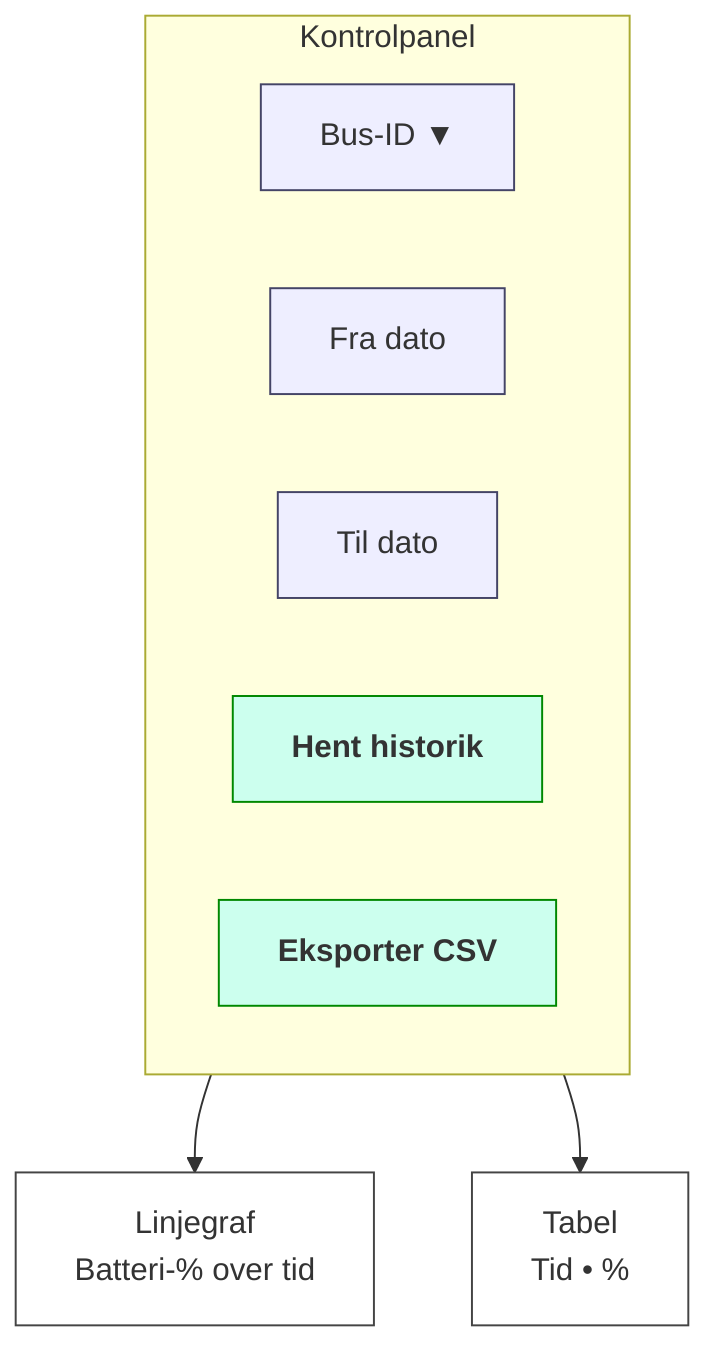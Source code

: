 ﻿flowchart TD
    %% ---------- Kontrolpanel ----------
    subgraph Kontrolpanel
        direction LR
        BusSel["Bus-ID ▼"]
        FraDato["Fra dato"]
        TilDato["Til dato"]
        HentBtn["Hent historik"]
        ExportBtn["Eksporter CSV"]
    end

    %% ---------- Resultatvisning ----------
    Chart["Linjegraf\nBatteri-% over tid"]
    Table["Tabel\nTid  •  %"]

    Kontrolpanel --> Chart
    Kontrolpanel --> Table

    %% ---------- Styling ----------
    classDef control fill:#eef,stroke:#446;
    classDef button  fill:#cfe,stroke:#080,font-weight:bold;
    classDef box     fill:#fff,stroke:#444;

    class BusSel,FraDato,TilDato control
    class HentBtn,ExportBtn button
    class Chart,Table box